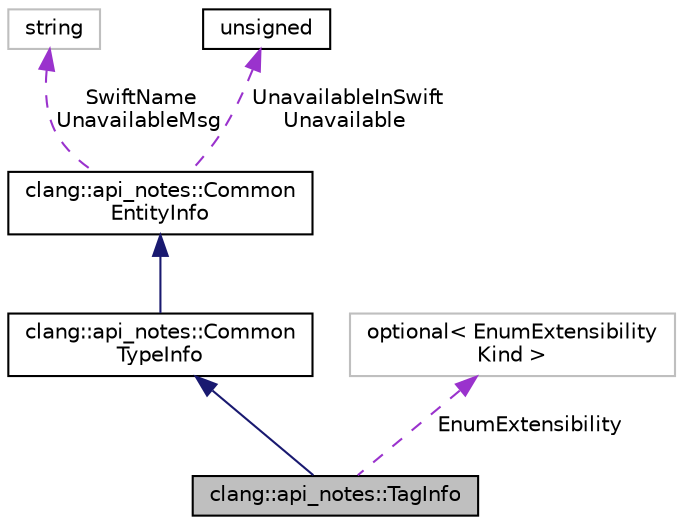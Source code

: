 digraph "clang::api_notes::TagInfo"
{
 // LATEX_PDF_SIZE
  bgcolor="transparent";
  edge [fontname="Helvetica",fontsize="10",labelfontname="Helvetica",labelfontsize="10"];
  node [fontname="Helvetica",fontsize="10",shape=record];
  Node1 [label="clang::api_notes::TagInfo",height=0.2,width=0.4,color="black", fillcolor="grey75", style="filled", fontcolor="black",tooltip="Describes API notes data for a tag."];
  Node2 -> Node1 [dir="back",color="midnightblue",fontsize="10",style="solid",fontname="Helvetica"];
  Node2 [label="clang::api_notes::Common\lTypeInfo",height=0.2,width=0.4,color="black",URL="$classclang_1_1api__notes_1_1CommonTypeInfo.html",tooltip="Describes API notes for types."];
  Node3 -> Node2 [dir="back",color="midnightblue",fontsize="10",style="solid",fontname="Helvetica"];
  Node3 [label="clang::api_notes::Common\lEntityInfo",height=0.2,width=0.4,color="black",URL="$classclang_1_1api__notes_1_1CommonEntityInfo.html",tooltip="Describes API notes data for any entity."];
  Node4 -> Node3 [dir="back",color="darkorchid3",fontsize="10",style="dashed",label=" SwiftName\nUnavailableMsg" ,fontname="Helvetica"];
  Node4 [label="string",height=0.2,width=0.4,color="grey75",tooltip=" "];
  Node5 -> Node3 [dir="back",color="darkorchid3",fontsize="10",style="dashed",label=" UnavailableInSwift\nUnavailable" ,fontname="Helvetica"];
  Node5 [label="unsigned",height=0.2,width=0.4,color="black",URL="$classunsigned.html",tooltip=" "];
  Node6 -> Node1 [dir="back",color="darkorchid3",fontsize="10",style="dashed",label=" EnumExtensibility" ,fontname="Helvetica"];
  Node6 [label="optional\< EnumExtensibility\lKind \>",height=0.2,width=0.4,color="grey75",tooltip=" "];
}
